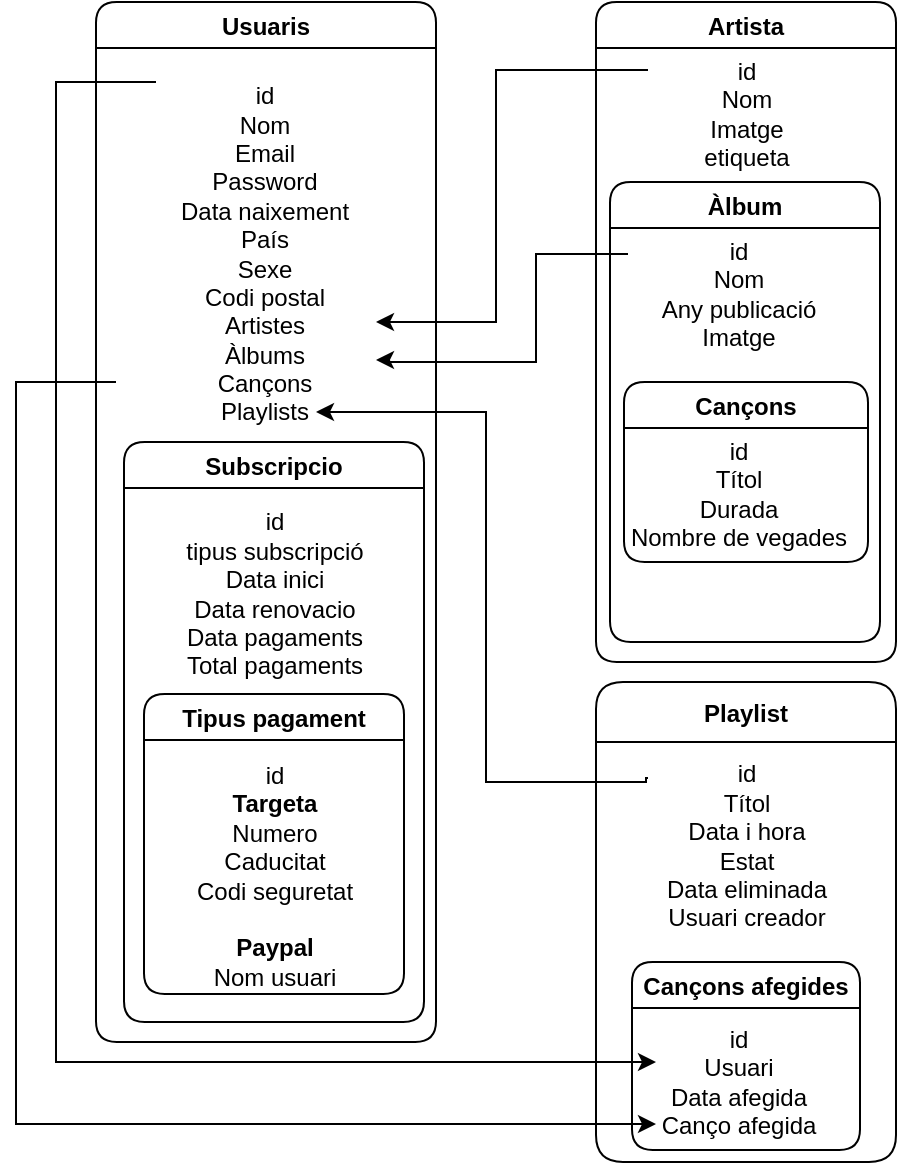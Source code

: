 <mxfile version="19.0.3" type="device"><diagram id="5FAfmP5kVdo7riAsf55T" name="Page-1"><mxGraphModel dx="868" dy="482" grid="1" gridSize="10" guides="1" tooltips="1" connect="1" arrows="1" fold="1" page="1" pageScale="1" pageWidth="827" pageHeight="1169" math="0" shadow="0"><root><mxCell id="0"/><mxCell id="1" parent="0"/><mxCell id="-Ly74xTQHqvn2Ljdi7g9-1" value="Usuaris" style="swimlane;gradientColor=none;rounded=1;" parent="1" vertex="1"><mxGeometry x="130" y="40" width="170" height="520" as="geometry"/></mxCell><mxCell id="-Ly74xTQHqvn2Ljdi7g9-2" value="id&lt;br&gt;&lt;div&gt;Nom&lt;/div&gt;&lt;div&gt;Email&lt;/div&gt;&lt;div&gt;Password&lt;/div&gt;&lt;div&gt;Data naixement&lt;/div&gt;&lt;div&gt;País&lt;/div&gt;&lt;div&gt;Sexe&lt;/div&gt;&lt;div&gt;Codi postal&lt;br&gt;&lt;/div&gt;&lt;div&gt;Artistes&lt;br&gt;Àlbums&lt;/div&gt;&lt;div&gt;Cançons&lt;/div&gt;&lt;div&gt;Playlists&lt;br&gt;&lt;/div&gt;" style="text;align=center;verticalAlign=middle;resizable=0;points=[];autosize=1;strokeColor=none;fillColor=none;strokeWidth=1;labelBackgroundColor=default;labelBorderColor=none;spacingTop=2;spacingBottom=0;spacing=1;fontSize=12;horizontal=1;labelPosition=center;verticalLabelPosition=middle;flipV=0;flipH=0;rotation=0;html=1;" parent="-Ly74xTQHqvn2Ljdi7g9-1" vertex="1"><mxGeometry x="34" y="35" width="100" height="180" as="geometry"/></mxCell><mxCell id="8hTbtUfzXyw5Idv4dg_T-3" value="Subscripcio" style="swimlane;gradientColor=none;rounded=1;" vertex="1" parent="1"><mxGeometry x="144" y="260" width="150" height="290" as="geometry"/></mxCell><mxCell id="8hTbtUfzXyw5Idv4dg_T-4" value="id&lt;br&gt;tipus subscripció&lt;br&gt;Data inici&lt;br&gt;Data renovacio&lt;br&gt;Data pagaments&lt;br&gt;Total pagaments" style="text;align=center;verticalAlign=middle;resizable=0;points=[];autosize=1;strokeColor=none;fillColor=none;strokeWidth=1;labelBackgroundColor=default;labelBorderColor=none;spacingTop=2;spacingBottom=0;spacing=1;fontSize=12;horizontal=1;labelPosition=center;verticalLabelPosition=middle;flipV=0;flipH=0;rotation=0;html=1;" vertex="1" parent="8hTbtUfzXyw5Idv4dg_T-3"><mxGeometry x="20" y="30" width="110" height="90" as="geometry"/></mxCell><mxCell id="8hTbtUfzXyw5Idv4dg_T-7" value="Tipus pagament" style="swimlane;gradientColor=none;rounded=1;" vertex="1" parent="8hTbtUfzXyw5Idv4dg_T-3"><mxGeometry x="10" y="126" width="130" height="150" as="geometry"/></mxCell><mxCell id="8hTbtUfzXyw5Idv4dg_T-8" value="id&lt;br&gt;&lt;b&gt;Targeta&lt;/b&gt;&lt;br&gt;Numero&lt;br&gt;Caducitat&lt;br&gt;Codi seguretat&lt;br&gt;&lt;br&gt;&lt;b&gt;Paypal&lt;/b&gt;&lt;br&gt;Nom usuari" style="text;align=center;verticalAlign=middle;resizable=0;points=[];autosize=1;strokeColor=none;fillColor=none;strokeWidth=1;labelBackgroundColor=default;labelBorderColor=none;spacingTop=2;spacingBottom=0;spacing=1;fontSize=12;horizontal=1;labelPosition=center;verticalLabelPosition=middle;flipV=0;flipH=0;rotation=0;html=1;" vertex="1" parent="8hTbtUfzXyw5Idv4dg_T-7"><mxGeometry x="15" y="30" width="100" height="120" as="geometry"/></mxCell><mxCell id="fLFTS6HwfcsowEvLsRC8-2" value="Artista" style="swimlane;gradientColor=none;rounded=1;startSize=23;" parent="1" vertex="1"><mxGeometry x="380" y="40" width="150" height="330" as="geometry"/></mxCell><mxCell id="fLFTS6HwfcsowEvLsRC8-3" value="id&lt;br&gt;&lt;div&gt;Nom&lt;/div&gt;&lt;div&gt;Imatge&lt;br&gt;etiqueta&lt;/div&gt;" style="text;align=center;verticalAlign=middle;resizable=0;points=[];autosize=1;strokeColor=none;fillColor=none;strokeWidth=1;labelBackgroundColor=default;labelBorderColor=none;spacingTop=2;spacingBottom=0;spacing=1;fontSize=12;horizontal=1;labelPosition=center;verticalLabelPosition=middle;flipV=0;flipH=0;rotation=0;html=1;" parent="fLFTS6HwfcsowEvLsRC8-2" vertex="1"><mxGeometry x="45" y="20" width="60" height="70" as="geometry"/></mxCell><mxCell id="gE26olTNDGgxvWntITgd-2" value="Àlbum" style="swimlane;gradientColor=none;rounded=1;" parent="fLFTS6HwfcsowEvLsRC8-2" vertex="1"><mxGeometry x="7" y="90" width="135" height="230" as="geometry"/></mxCell><mxCell id="gE26olTNDGgxvWntITgd-3" value="id&lt;br&gt;Nom&lt;br&gt;Any publicació&lt;br&gt;Imatge" style="text;align=center;verticalAlign=middle;resizable=0;points=[];autosize=1;strokeColor=none;fillColor=none;strokeWidth=1;labelBackgroundColor=default;labelBorderColor=none;spacingTop=2;spacingBottom=0;spacing=1;fontSize=12;horizontal=1;labelPosition=center;verticalLabelPosition=middle;flipV=0;flipH=0;rotation=0;html=1;" parent="gE26olTNDGgxvWntITgd-2" vertex="1"><mxGeometry x="19" y="20" width="90" height="70" as="geometry"/></mxCell><mxCell id="8hTbtUfzXyw5Idv4dg_T-5" value="Cançons" style="swimlane;gradientColor=none;rounded=1;" vertex="1" parent="gE26olTNDGgxvWntITgd-2"><mxGeometry x="7" y="100" width="122" height="90" as="geometry"/></mxCell><mxCell id="8hTbtUfzXyw5Idv4dg_T-6" value="id&lt;br&gt;Títol&lt;br&gt;Durada&lt;br&gt;Nombre de vegades" style="text;align=center;verticalAlign=middle;resizable=0;points=[];autosize=1;strokeColor=none;fillColor=none;strokeWidth=1;labelBackgroundColor=default;labelBorderColor=none;spacingTop=2;spacingBottom=0;spacing=1;fontSize=12;horizontal=1;labelPosition=center;verticalLabelPosition=middle;flipV=0;flipH=0;rotation=0;html=1;" vertex="1" parent="8hTbtUfzXyw5Idv4dg_T-5"><mxGeometry x="-8" y="20" width="130" height="70" as="geometry"/></mxCell><mxCell id="8hTbtUfzXyw5Idv4dg_T-26" value="" style="edgeStyle=orthogonalEdgeStyle;rounded=0;orthogonalLoop=1;jettySize=auto;html=1;exitX=0.01;exitY=0.133;exitDx=0;exitDy=0;exitPerimeter=0;" edge="1" parent="1" source="8hTbtUfzXyw5Idv4dg_T-12"><mxGeometry relative="1" as="geometry"><mxPoint x="405" y="415" as="sourcePoint"/><mxPoint x="240" y="245" as="targetPoint"/><Array as="points"><mxPoint x="405" y="428"/><mxPoint x="405" y="430"/><mxPoint x="325" y="430"/><mxPoint x="325" y="245"/></Array></mxGeometry></mxCell><mxCell id="8hTbtUfzXyw5Idv4dg_T-11" value="Playlist" style="swimlane;gradientColor=none;rounded=1;startSize=30;" vertex="1" parent="1"><mxGeometry x="380" y="380" width="150" height="240" as="geometry"/></mxCell><mxCell id="8hTbtUfzXyw5Idv4dg_T-12" value="id&lt;br&gt;Títol&lt;br&gt;Data i hora&lt;br&gt;Estat&lt;br&gt;Data eliminada&lt;br&gt;Usuari creador" style="text;align=center;verticalAlign=middle;resizable=0;points=[];autosize=1;strokeColor=none;fillColor=none;strokeWidth=1;labelBackgroundColor=default;labelBorderColor=none;spacingTop=2;spacingBottom=0;spacing=1;fontSize=12;horizontal=1;labelPosition=center;verticalLabelPosition=middle;flipV=0;flipH=0;rotation=0;html=1;" vertex="1" parent="8hTbtUfzXyw5Idv4dg_T-11"><mxGeometry x="25" y="36" width="100" height="90" as="geometry"/></mxCell><mxCell id="8hTbtUfzXyw5Idv4dg_T-27" value="" style="edgeStyle=orthogonalEdgeStyle;rounded=0;orthogonalLoop=1;jettySize=auto;html=1;" edge="1" parent="1"><mxGeometry relative="1" as="geometry"><mxPoint x="140" y="230" as="sourcePoint"/><mxPoint x="410" y="601" as="targetPoint"/><Array as="points"><mxPoint x="140" y="230"/><mxPoint x="90" y="230"/><mxPoint x="90" y="601"/></Array></mxGeometry></mxCell><mxCell id="8hTbtUfzXyw5Idv4dg_T-28" value="" style="edgeStyle=orthogonalEdgeStyle;rounded=0;orthogonalLoop=1;jettySize=auto;html=1;entryX=1.06;entryY=0.8;entryDx=0;entryDy=0;entryPerimeter=0;" edge="1" parent="1" target="-Ly74xTQHqvn2Ljdi7g9-2"><mxGeometry relative="1" as="geometry"><mxPoint x="396" y="166" as="sourcePoint"/><mxPoint x="274" y="136" as="targetPoint"/><Array as="points"><mxPoint x="350" y="166"/><mxPoint x="350" y="220"/><mxPoint x="274" y="220"/><mxPoint x="274" y="219"/></Array></mxGeometry></mxCell><mxCell id="8hTbtUfzXyw5Idv4dg_T-29" value="" style="edgeStyle=orthogonalEdgeStyle;rounded=0;orthogonalLoop=1;jettySize=auto;html=1;" edge="1" parent="1"><mxGeometry relative="1" as="geometry"><mxPoint x="406" y="74" as="sourcePoint"/><mxPoint x="270" y="200" as="targetPoint"/><Array as="points"><mxPoint x="330" y="74"/><mxPoint x="330" y="200"/></Array></mxGeometry></mxCell><mxCell id="8hTbtUfzXyw5Idv4dg_T-30" value="" style="edgeStyle=orthogonalEdgeStyle;rounded=0;orthogonalLoop=1;jettySize=auto;html=1;" edge="1" parent="1"><mxGeometry relative="1" as="geometry"><mxPoint x="160" y="80" as="sourcePoint"/><mxPoint x="410" y="570" as="targetPoint"/><Array as="points"><mxPoint x="110" y="80"/><mxPoint x="110" y="570"/></Array></mxGeometry></mxCell><mxCell id="8hTbtUfzXyw5Idv4dg_T-24" value="Cançons afegides" style="swimlane;gradientColor=none;rounded=1;" vertex="1" parent="1"><mxGeometry x="398" y="520" width="114" height="94" as="geometry"/></mxCell><mxCell id="8hTbtUfzXyw5Idv4dg_T-25" value="id&lt;br&gt;Usuari&lt;br&gt;Data afegida&lt;br&gt;Canço afegida" style="text;align=center;verticalAlign=middle;resizable=0;points=[];autosize=1;strokeColor=none;fillColor=none;strokeWidth=1;labelBackgroundColor=default;labelBorderColor=none;spacingTop=2;spacingBottom=0;spacing=1;fontSize=12;horizontal=1;labelPosition=center;verticalLabelPosition=middle;flipV=0;flipH=0;rotation=0;html=1;" vertex="1" parent="8hTbtUfzXyw5Idv4dg_T-24"><mxGeometry x="8" y="24" width="90" height="70" as="geometry"/></mxCell></root></mxGraphModel></diagram></mxfile>
